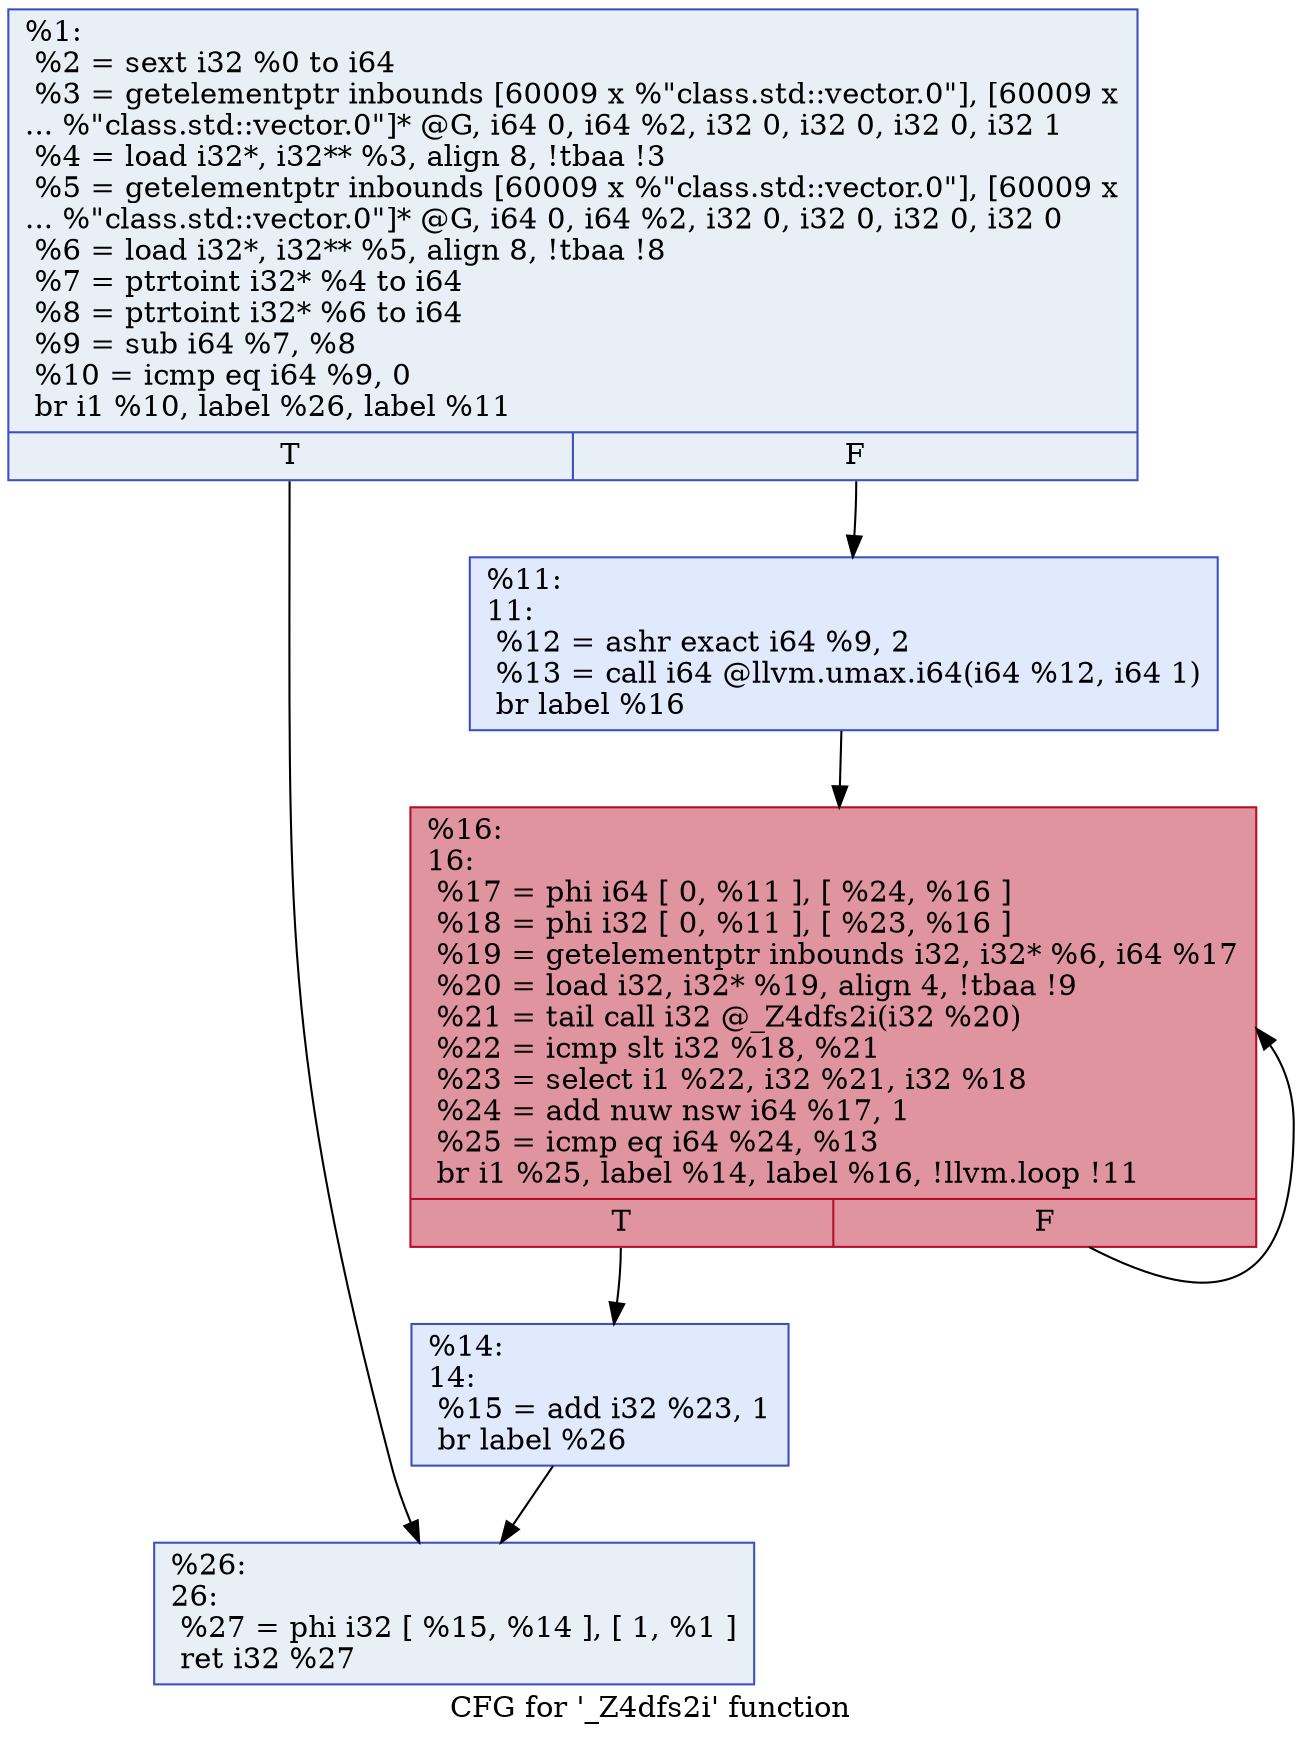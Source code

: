 digraph "CFG for '_Z4dfs2i' function" {
	label="CFG for '_Z4dfs2i' function";

	Node0x55aa39bae8b0 [shape=record,color="#3d50c3ff", style=filled, fillcolor="#cedaeb70",label="{%1:\l  %2 = sext i32 %0 to i64\l  %3 = getelementptr inbounds [60009 x %\"class.std::vector.0\"], [60009 x\l... %\"class.std::vector.0\"]* @G, i64 0, i64 %2, i32 0, i32 0, i32 0, i32 1\l  %4 = load i32*, i32** %3, align 8, !tbaa !3\l  %5 = getelementptr inbounds [60009 x %\"class.std::vector.0\"], [60009 x\l... %\"class.std::vector.0\"]* @G, i64 0, i64 %2, i32 0, i32 0, i32 0, i32 0\l  %6 = load i32*, i32** %5, align 8, !tbaa !8\l  %7 = ptrtoint i32* %4 to i64\l  %8 = ptrtoint i32* %6 to i64\l  %9 = sub i64 %7, %8\l  %10 = icmp eq i64 %9, 0\l  br i1 %10, label %26, label %11\l|{<s0>T|<s1>F}}"];
	Node0x55aa39bae8b0:s0 -> Node0x55aa39baebd0;
	Node0x55aa39bae8b0:s1 -> Node0x55aa39bb0be0;
	Node0x55aa39bb0be0 [shape=record,color="#3d50c3ff", style=filled, fillcolor="#b9d0f970",label="{%11:\l11:                                               \l  %12 = ashr exact i64 %9, 2\l  %13 = call i64 @llvm.umax.i64(i64 %12, i64 1)\l  br label %16\l}"];
	Node0x55aa39bb0be0 -> Node0x55aa39bb0ee0;
	Node0x55aa39bb0fa0 [shape=record,color="#3d50c3ff", style=filled, fillcolor="#b9d0f970",label="{%14:\l14:                                               \l  %15 = add i32 %23, 1\l  br label %26\l}"];
	Node0x55aa39bb0fa0 -> Node0x55aa39baebd0;
	Node0x55aa39bb0ee0 [shape=record,color="#b70d28ff", style=filled, fillcolor="#b70d2870",label="{%16:\l16:                                               \l  %17 = phi i64 [ 0, %11 ], [ %24, %16 ]\l  %18 = phi i32 [ 0, %11 ], [ %23, %16 ]\l  %19 = getelementptr inbounds i32, i32* %6, i64 %17\l  %20 = load i32, i32* %19, align 4, !tbaa !9\l  %21 = tail call i32 @_Z4dfs2i(i32 %20)\l  %22 = icmp slt i32 %18, %21\l  %23 = select i1 %22, i32 %21, i32 %18\l  %24 = add nuw nsw i64 %17, 1\l  %25 = icmp eq i64 %24, %13\l  br i1 %25, label %14, label %16, !llvm.loop !11\l|{<s0>T|<s1>F}}"];
	Node0x55aa39bb0ee0:s0 -> Node0x55aa39bb0fa0;
	Node0x55aa39bb0ee0:s1 -> Node0x55aa39bb0ee0;
	Node0x55aa39baebd0 [shape=record,color="#3d50c3ff", style=filled, fillcolor="#cedaeb70",label="{%26:\l26:                                               \l  %27 = phi i32 [ %15, %14 ], [ 1, %1 ]\l  ret i32 %27\l}"];
}
